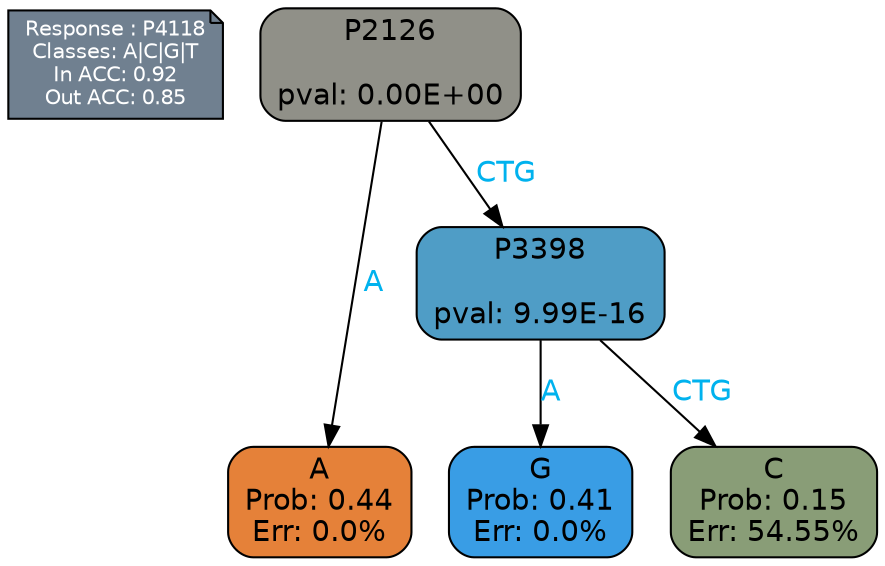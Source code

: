 digraph Tree {
node [shape=box, style="filled, rounded", color="black", fontname=helvetica] ;
graph [ranksep=equally, splines=polylines, bgcolor=transparent, dpi=600] ;
edge [fontname=helvetica] ;
LEGEND [label="Response : P4118
Classes: A|C|G|T
In ACC: 0.92
Out ACC: 0.85
",shape=note,align=left,style=filled,fillcolor="slategray",fontcolor="white",fontsize=10];1 [label="P2126

pval: 0.00E+00", fillcolor="#909088"] ;
2 [label="A
Prob: 0.44
Err: 0.0%", fillcolor="#e58139"] ;
3 [label="P3398

pval: 9.99E-16", fillcolor="#4f9dc6"] ;
4 [label="G
Prob: 0.41
Err: 0.0%", fillcolor="#399de5"] ;
5 [label="C
Prob: 0.15
Err: 54.55%", fillcolor="#899d77"] ;
1 -> 2 [label="A",fontcolor=deepskyblue2] ;
1 -> 3 [label="CTG",fontcolor=deepskyblue2] ;
3 -> 4 [label="A",fontcolor=deepskyblue2] ;
3 -> 5 [label="CTG",fontcolor=deepskyblue2] ;
{rank = same; 2;4;5;}{rank = same; LEGEND;1;}}